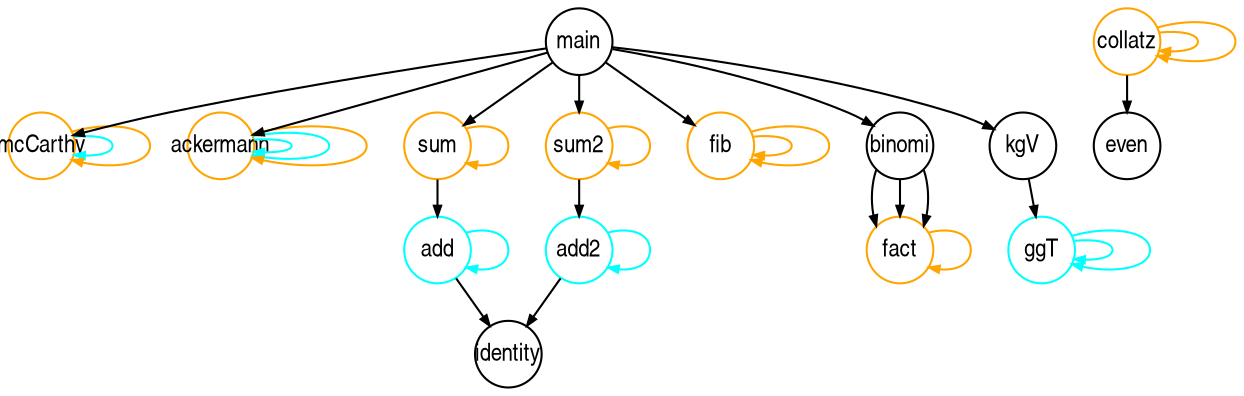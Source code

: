digraph G {
ranksep=.25;
edge [arrowsize=.5]
node [shape=circle, fontname="ArialNarrow",
fontsize=12, fixedsize=true, height=.45];
add [color="cyan"] ;add2 [color="cyan"] ;ggT [color="cyan"] ;mcCarthy [color="cyan"] ;ackermann [color="cyan"]
sum [color="orange"] ;sum2 [color="orange"] ;fact [color="orange"] ;fib [color="orange"] ;mcCarthy [color="orange"] ;ackermann [color="orange"] ;collatz [color="orange"]
main ;identity ;add ;add2 ;sum ;sum2 ;binomi ;fact ;ggT ;kgV ;fib ;mcCarthy ;ackermann ;collatz
add -> add [color="cyan"]
add2 -> add2 [color="cyan"]
ggT -> ggT [color="cyan"]
ggT -> ggT [color="cyan"]
mcCarthy -> mcCarthy [color="cyan"]
ackermann -> ackermann [color="cyan"]
ackermann -> ackermann [color="cyan"]
sum -> sum [color="orange"]
sum2 -> sum2 [color="orange"]
fact -> fact [color="orange"]
fib -> fib [color="orange"]
fib -> fib [color="orange"]
mcCarthy -> mcCarthy [color="orange"]
ackermann -> ackermann [color="orange"]
collatz -> collatz [color="orange"]
collatz -> collatz [color="orange"]
main -> sum
main -> sum2
main -> binomi
main -> fib
main -> kgV
main -> ackermann
main -> mcCarthy
add -> identity
add2 -> identity
sum -> add
sum2 -> add2
binomi -> fact
binomi -> fact
binomi -> fact
kgV -> ggT
collatz -> even}